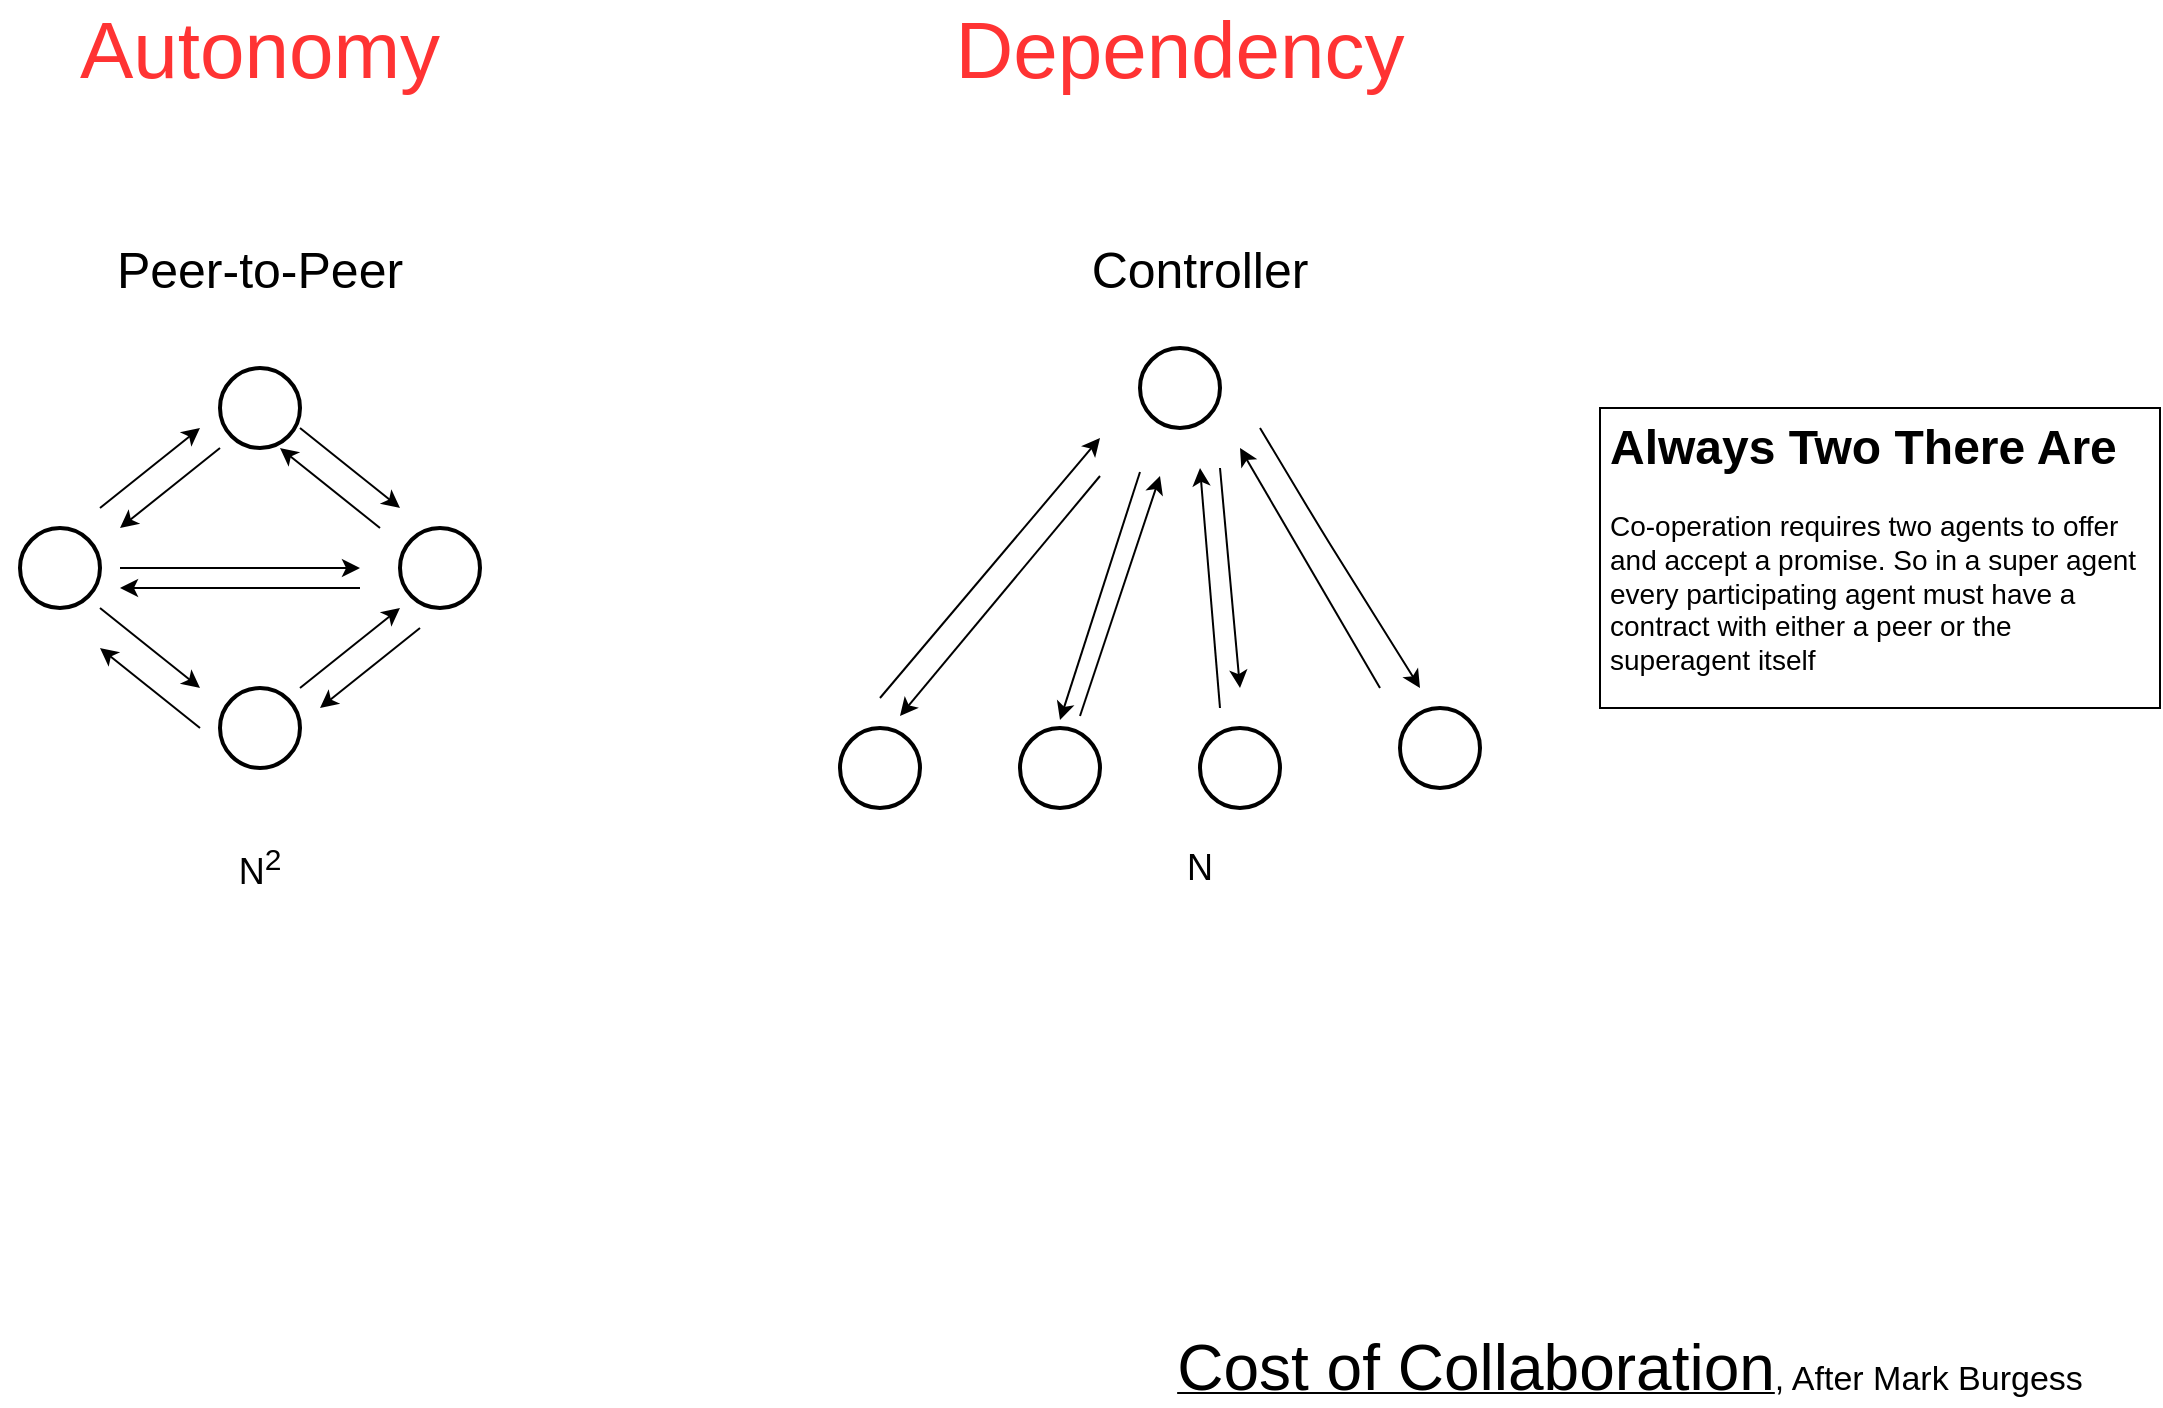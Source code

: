<mxfile version="15.2.7" type="device"><diagram id="OpuDJXcdMVValOKXQp9i" name="Page-1"><mxGraphModel dx="1580" dy="1186" grid="1" gridSize="10" guides="1" tooltips="1" connect="1" arrows="1" fold="1" page="1" pageScale="1" pageWidth="1169" pageHeight="827" math="0" shadow="0"><root><mxCell id="0"/><mxCell id="1" parent="0"/><mxCell id="nbRogGE9_V6vL8por_9--1" value="&lt;font&gt;&lt;u&gt;&lt;font style=&quot;font-size: 32px&quot;&gt;Cost of Collaboration&lt;/font&gt;&lt;/u&gt;&lt;span style=&quot;font-size: 17px&quot;&gt;, After Mark Burgess&lt;/span&gt;&lt;/font&gt;" style="text;html=1;strokeColor=none;fillColor=none;align=center;verticalAlign=middle;whiteSpace=wrap;rounded=0;" vertex="1" parent="1"><mxGeometry x="640" y="790" width="470" height="20" as="geometry"/></mxCell><UserObject label="" tooltip="Component" id="nbRogGE9_V6vL8por_9--2"><mxCell style="ellipse;whiteSpace=wrap;html=1;aspect=fixed;strokeColor=#000000;fillColor=#ffffff;fontFamily=Helvetica;fontSize=13;align=center;strokeWidth=2;" vertex="1" parent="1"><mxGeometry x="260" y="380" width="40" height="40" as="geometry"/></mxCell></UserObject><UserObject label="" tooltip="Component" id="nbRogGE9_V6vL8por_9--3"><mxCell style="ellipse;whiteSpace=wrap;html=1;aspect=fixed;strokeColor=#000000;fillColor=#ffffff;fontFamily=Helvetica;fontSize=13;align=center;strokeWidth=2;" vertex="1" parent="1"><mxGeometry x="70" y="380" width="40" height="40" as="geometry"/></mxCell></UserObject><UserObject label="" tooltip="Component" id="nbRogGE9_V6vL8por_9--4"><mxCell style="ellipse;whiteSpace=wrap;html=1;aspect=fixed;strokeColor=#000000;fillColor=#ffffff;fontFamily=Helvetica;fontSize=13;align=center;strokeWidth=2;" vertex="1" parent="1"><mxGeometry x="170" y="300" width="40" height="40" as="geometry"/></mxCell></UserObject><UserObject label="" tooltip="Component" id="nbRogGE9_V6vL8por_9--5"><mxCell style="ellipse;whiteSpace=wrap;html=1;aspect=fixed;strokeColor=#000000;fillColor=#ffffff;fontFamily=Helvetica;fontSize=13;align=center;strokeWidth=2;" vertex="1" parent="1"><mxGeometry x="170" y="460" width="40" height="40" as="geometry"/></mxCell></UserObject><mxCell id="nbRogGE9_V6vL8por_9--6" value="&lt;h1&gt;Always Two There Are&lt;/h1&gt;&lt;p&gt;&lt;font style=&quot;font-size: 14px&quot;&gt;Co-operation requires two agents to offer and accept a promise. So in a super agent every participating agent must have a contract with either a peer or the superagent itself&lt;/font&gt;&lt;/p&gt;" style="text;html=1;strokeColor=default;fillColor=default;spacing=5;spacingTop=-20;whiteSpace=wrap;overflow=hidden;rounded=0;" vertex="1" parent="1"><mxGeometry x="860" y="320" width="280" height="150" as="geometry"/></mxCell><mxCell id="nbRogGE9_V6vL8por_9--7" value="" style="endArrow=classic;html=1;" edge="1" parent="1"><mxGeometry width="50" height="50" relative="1" as="geometry"><mxPoint x="120" y="400" as="sourcePoint"/><mxPoint x="240" y="400" as="targetPoint"/></mxGeometry></mxCell><mxCell id="nbRogGE9_V6vL8por_9--9" value="" style="endArrow=classic;html=1;" edge="1" parent="1"><mxGeometry width="50" height="50" relative="1" as="geometry"><mxPoint x="240" y="410" as="sourcePoint"/><mxPoint x="120" y="410" as="targetPoint"/></mxGeometry></mxCell><mxCell id="nbRogGE9_V6vL8por_9--10" value="" style="endArrow=classic;html=1;" edge="1" parent="1"><mxGeometry width="50" height="50" relative="1" as="geometry"><mxPoint x="210" y="460" as="sourcePoint"/><mxPoint x="260" y="420" as="targetPoint"/></mxGeometry></mxCell><mxCell id="nbRogGE9_V6vL8por_9--11" value="" style="endArrow=classic;html=1;" edge="1" parent="1"><mxGeometry width="50" height="50" relative="1" as="geometry"><mxPoint x="270" y="430" as="sourcePoint"/><mxPoint x="220" y="470" as="targetPoint"/></mxGeometry></mxCell><mxCell id="nbRogGE9_V6vL8por_9--12" value="" style="endArrow=classic;html=1;" edge="1" parent="1"><mxGeometry width="50" height="50" relative="1" as="geometry"><mxPoint x="110" y="370" as="sourcePoint"/><mxPoint x="160" y="330" as="targetPoint"/></mxGeometry></mxCell><mxCell id="nbRogGE9_V6vL8por_9--13" value="" style="endArrow=classic;html=1;" edge="1" parent="1"><mxGeometry width="50" height="50" relative="1" as="geometry"><mxPoint x="170" y="340" as="sourcePoint"/><mxPoint x="120" y="380" as="targetPoint"/></mxGeometry></mxCell><mxCell id="nbRogGE9_V6vL8por_9--14" value="" style="endArrow=classic;html=1;" edge="1" parent="1"><mxGeometry width="50" height="50" relative="1" as="geometry"><mxPoint x="110" y="420" as="sourcePoint"/><mxPoint x="160" y="460" as="targetPoint"/></mxGeometry></mxCell><mxCell id="nbRogGE9_V6vL8por_9--15" value="" style="endArrow=classic;html=1;" edge="1" parent="1"><mxGeometry width="50" height="50" relative="1" as="geometry"><mxPoint x="250" y="380" as="sourcePoint"/><mxPoint x="200" y="340" as="targetPoint"/></mxGeometry></mxCell><mxCell id="nbRogGE9_V6vL8por_9--16" value="" style="endArrow=classic;html=1;" edge="1" parent="1"><mxGeometry width="50" height="50" relative="1" as="geometry"><mxPoint x="210" y="330" as="sourcePoint"/><mxPoint x="260" y="370" as="targetPoint"/></mxGeometry></mxCell><mxCell id="nbRogGE9_V6vL8por_9--17" value="" style="endArrow=classic;html=1;" edge="1" parent="1"><mxGeometry width="50" height="50" relative="1" as="geometry"><mxPoint x="160" y="480" as="sourcePoint"/><mxPoint x="110" y="440" as="targetPoint"/></mxGeometry></mxCell><mxCell id="nbRogGE9_V6vL8por_9--18" value="&lt;font style=&quot;font-size: 25px&quot;&gt;Peer-to-Peer&lt;/font&gt;" style="text;html=1;strokeColor=none;fillColor=none;align=center;verticalAlign=middle;whiteSpace=wrap;rounded=0;" vertex="1" parent="1"><mxGeometry x="80" y="240" width="220" height="20" as="geometry"/></mxCell><mxCell id="nbRogGE9_V6vL8por_9--19" value="&lt;font style=&quot;font-size: 18px&quot;&gt;N&lt;sup&gt;2&lt;/sup&gt;&lt;/font&gt;" style="text;html=1;strokeColor=none;fillColor=none;align=center;verticalAlign=middle;whiteSpace=wrap;rounded=0;" vertex="1" parent="1"><mxGeometry x="80" y="540" width="220" height="20" as="geometry"/></mxCell><UserObject label="" tooltip="Component" id="nbRogGE9_V6vL8por_9--20"><mxCell style="ellipse;whiteSpace=wrap;html=1;aspect=fixed;strokeColor=#000000;fillColor=#ffffff;fontFamily=Helvetica;fontSize=13;align=center;strokeWidth=2;" vertex="1" parent="1"><mxGeometry x="630" y="290" width="40" height="40" as="geometry"/></mxCell></UserObject><UserObject label="" tooltip="Component" id="nbRogGE9_V6vL8por_9--21"><mxCell style="ellipse;whiteSpace=wrap;html=1;aspect=fixed;strokeColor=#000000;fillColor=#ffffff;fontFamily=Helvetica;fontSize=13;align=center;strokeWidth=2;" vertex="1" parent="1"><mxGeometry x="480" y="480" width="40" height="40" as="geometry"/></mxCell></UserObject><UserObject label="" tooltip="Component" id="nbRogGE9_V6vL8por_9--22"><mxCell style="ellipse;whiteSpace=wrap;html=1;aspect=fixed;strokeColor=#000000;fillColor=#ffffff;fontFamily=Helvetica;fontSize=13;align=center;strokeWidth=2;" vertex="1" parent="1"><mxGeometry x="570" y="480" width="40" height="40" as="geometry"/></mxCell></UserObject><UserObject label="" tooltip="Component" id="nbRogGE9_V6vL8por_9--23"><mxCell style="ellipse;whiteSpace=wrap;html=1;aspect=fixed;strokeColor=#000000;fillColor=#ffffff;fontFamily=Helvetica;fontSize=13;align=center;strokeWidth=2;" vertex="1" parent="1"><mxGeometry x="660" y="480" width="40" height="40" as="geometry"/></mxCell></UserObject><UserObject label="" tooltip="Component" id="nbRogGE9_V6vL8por_9--24"><mxCell style="ellipse;whiteSpace=wrap;html=1;aspect=fixed;strokeColor=#000000;fillColor=#ffffff;fontFamily=Helvetica;fontSize=13;align=center;strokeWidth=2;" vertex="1" parent="1"><mxGeometry x="760" y="470" width="40" height="40" as="geometry"/></mxCell></UserObject><mxCell id="nbRogGE9_V6vL8por_9--25" value="" style="endArrow=classic;html=1;" edge="1" parent="1"><mxGeometry width="50" height="50" relative="1" as="geometry"><mxPoint x="500" y="465" as="sourcePoint"/><mxPoint x="610" y="335" as="targetPoint"/></mxGeometry></mxCell><mxCell id="nbRogGE9_V6vL8por_9--26" value="" style="endArrow=classic;html=1;" edge="1" parent="1"><mxGeometry width="50" height="50" relative="1" as="geometry"><mxPoint x="630" y="352" as="sourcePoint"/><mxPoint x="590" y="476" as="targetPoint"/></mxGeometry></mxCell><mxCell id="nbRogGE9_V6vL8por_9--27" value="" style="endArrow=classic;html=1;" edge="1" parent="1"><mxGeometry width="50" height="50" relative="1" as="geometry"><mxPoint x="600" y="474" as="sourcePoint"/><mxPoint x="640" y="354" as="targetPoint"/></mxGeometry></mxCell><mxCell id="nbRogGE9_V6vL8por_9--28" value="" style="endArrow=classic;html=1;" edge="1" parent="1"><mxGeometry width="50" height="50" relative="1" as="geometry"><mxPoint x="610" y="354.0" as="sourcePoint"/><mxPoint x="510" y="474" as="targetPoint"/></mxGeometry></mxCell><mxCell id="nbRogGE9_V6vL8por_9--30" value="" style="endArrow=classic;html=1;" edge="1" parent="1"><mxGeometry width="50" height="50" relative="1" as="geometry"><mxPoint x="670" y="470" as="sourcePoint"/><mxPoint x="660" y="350" as="targetPoint"/></mxGeometry></mxCell><mxCell id="nbRogGE9_V6vL8por_9--31" value="" style="endArrow=classic;html=1;" edge="1" parent="1"><mxGeometry width="50" height="50" relative="1" as="geometry"><mxPoint x="670" y="350" as="sourcePoint"/><mxPoint x="680" y="460" as="targetPoint"/></mxGeometry></mxCell><mxCell id="nbRogGE9_V6vL8por_9--32" value="" style="endArrow=classic;html=1;" edge="1" parent="1"><mxGeometry width="50" height="50" relative="1" as="geometry"><mxPoint x="750" y="460.0" as="sourcePoint"/><mxPoint x="680" y="340" as="targetPoint"/></mxGeometry></mxCell><mxCell id="nbRogGE9_V6vL8por_9--33" value="" style="endArrow=classic;html=1;" edge="1" parent="1"><mxGeometry width="50" height="50" relative="1" as="geometry"><mxPoint x="690" y="330" as="sourcePoint"/><mxPoint x="770" y="460" as="targetPoint"/><Array as="points"><mxPoint x="720" y="380"/></Array></mxGeometry></mxCell><mxCell id="nbRogGE9_V6vL8por_9--35" value="&lt;font style=&quot;font-size: 18px&quot;&gt;N&lt;/font&gt;" style="text;html=1;strokeColor=none;fillColor=none;align=center;verticalAlign=middle;whiteSpace=wrap;rounded=0;" vertex="1" parent="1"><mxGeometry x="550" y="540" width="220" height="20" as="geometry"/></mxCell><mxCell id="nbRogGE9_V6vL8por_9--36" value="&lt;font style=&quot;font-size: 25px&quot;&gt;Controller&lt;/font&gt;" style="text;html=1;strokeColor=none;fillColor=none;align=center;verticalAlign=middle;whiteSpace=wrap;rounded=0;" vertex="1" parent="1"><mxGeometry x="550" y="240" width="220" height="20" as="geometry"/></mxCell><mxCell id="nbRogGE9_V6vL8por_9--37" value="&lt;font style=&quot;font-size: 40px&quot;&gt;Autonomy&lt;/font&gt;" style="text;html=1;strokeColor=none;fillColor=none;align=center;verticalAlign=middle;whiteSpace=wrap;rounded=0;fontColor=#FF3333;" vertex="1" parent="1"><mxGeometry x="60" y="130" width="260" height="20" as="geometry"/></mxCell><mxCell id="nbRogGE9_V6vL8por_9--38" value="&lt;span style=&quot;font-size: 40px&quot;&gt;Dependency&lt;/span&gt;" style="text;html=1;strokeColor=none;fillColor=none;align=center;verticalAlign=middle;whiteSpace=wrap;rounded=0;fontColor=#FF3333;" vertex="1" parent="1"><mxGeometry x="520" y="130" width="260" height="20" as="geometry"/></mxCell></root></mxGraphModel></diagram></mxfile>